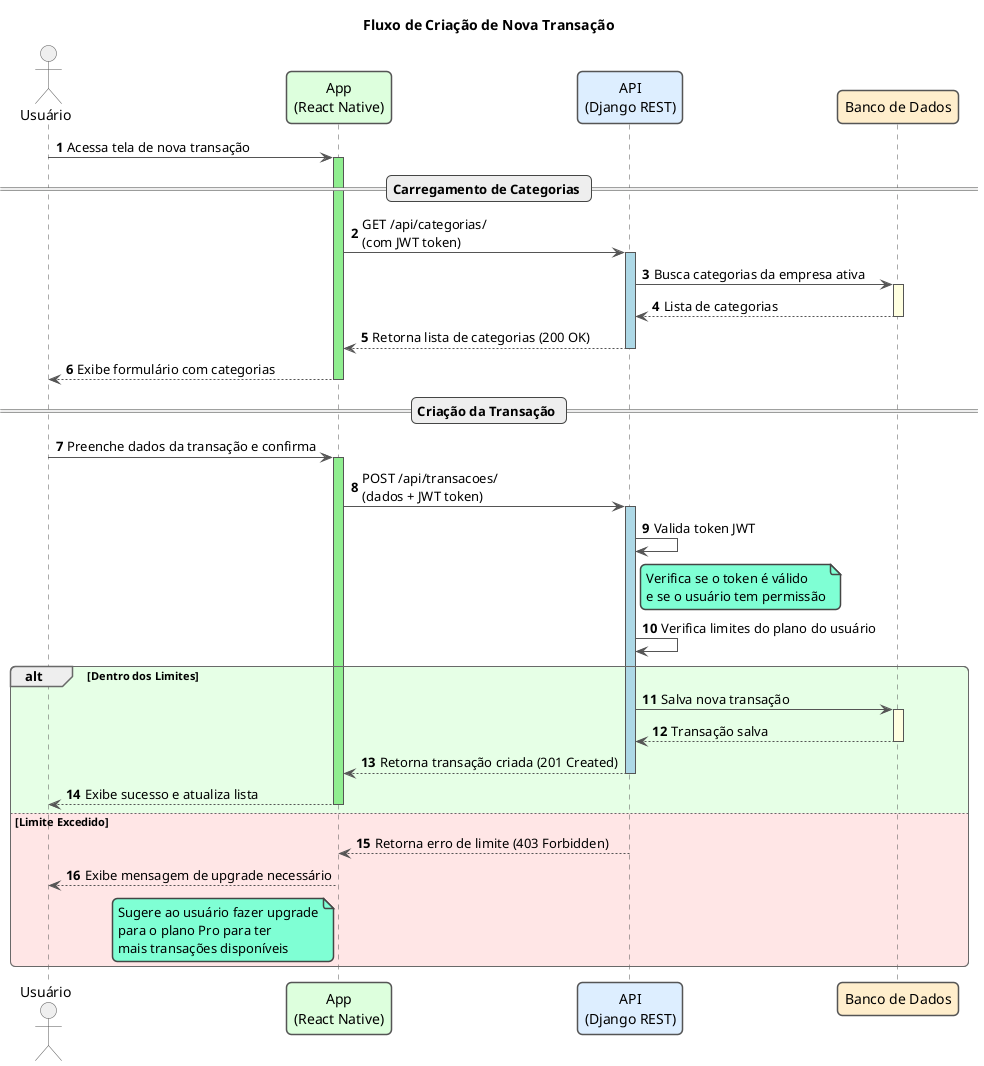 @startuml
' Título do Diagrama
title Fluxo de Criação de Nova Transação

' Configurações de Aparência para um visual mais limpo e moderno
!theme vibrant
skinparam sequence {
    ArrowColor #555555
    ActorBorderColor #555555
    LifeLineBorderColor #555555
    ParticipantBorderColor #555555
    BoxBorderColor #555555
    
    ParticipantBackgroundColor #F8F8F8
    ActorBackgroundColor #EFEFEF
    ParticipantFontColor #000000
    ActorFontColor #000000
    NoteFontColor #000000
    FontColor #000000
}
skinparam roundcorner 10
skinparam shadowing false
skinparam defaultFontColor #000000
autonumber

' Declaração dos Participantes com cores distintas para fácil identificação
actor "Usuário" as User
participant "App\n(React Native)" as App #DDFFDD
participant "API\n(Django REST)" as API #DDEEFF
participant "Banco de Dados" as DB #FFEECC

' Início do Fluxo
User -> App: Acessa tela de nova transação
activate App #lightgreen

== Carregamento de Categorias ==

App -> API: GET /api/categorias/\n(com JWT token)
activate API #lightblue

API -> DB: Busca categorias da empresa ativa
activate DB #lightyellow
DB --> API: Lista de categorias
deactivate DB

API --> App: Retorna lista de categorias (200 OK)
deactivate API

App --> User: Exibe formulário com categorias
deactivate App

== Criação da Transação ==

User -> App: Preenche dados da transação e confirma
activate App #lightgreen

App -> API: POST /api/transacoes/\n(dados + JWT token)
activate API #lightblue

API -> API: Valida token JWT
note right of API
    Verifica se o token é válido
    e se o usuário tem permissão
end note

API -> API: Verifica limites do plano do usuário

' Bloco Alternativo: Sucesso vs. Limite Excedido
alt #E6FFE6 Dentro dos Limites

    API -> DB: Salva nova transação
    activate DB #lightyellow
    DB --> API: Transação salva
    deactivate DB
    
    API --> App: Retorna transação criada (201 Created)
    deactivate API
    
    App --> User: Exibe sucesso e atualiza lista
    deactivate App

else #FFE6E6 Limite Excedido

    API --> App: Retorna erro de limite (403 Forbidden)
    deactivate API
    
    App --> User: Exibe mensagem de upgrade necessário
    note left of App
        Sugere ao usuário fazer upgrade
        para o plano Pro para ter
        mais transações disponíveis
    end note
    deactivate App

end

@enduml
